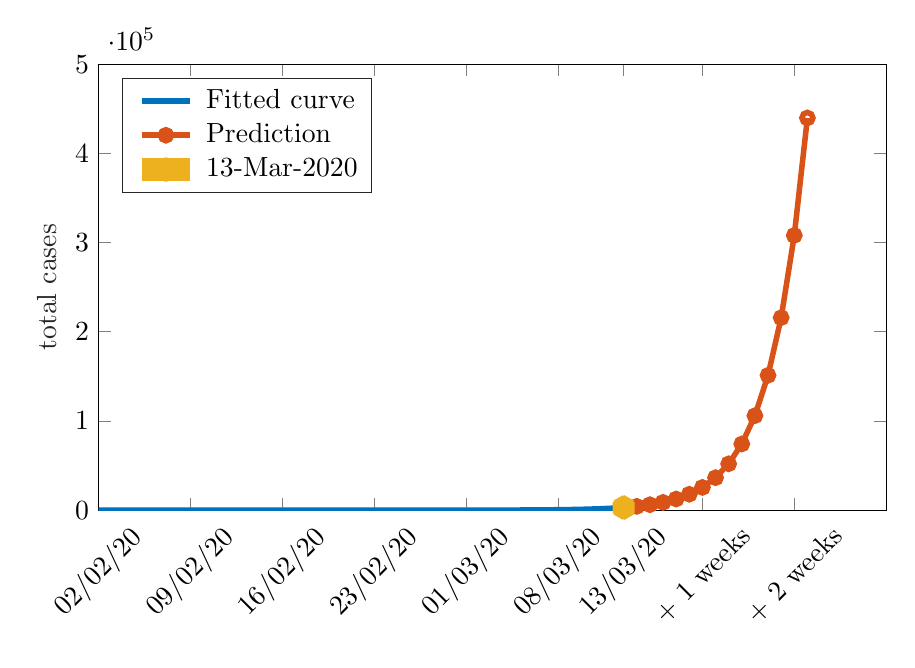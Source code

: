 % This file was created by matlab2tikz.
%
\definecolor{mycolor1}{rgb}{0.0,0.447,0.741}%
\definecolor{mycolor2}{rgb}{0.85,0.325,0.098}%
\definecolor{mycolor3}{rgb}{0.929,0.694,0.125}%
%
\begin{tikzpicture}

\begin{axis}[%
width=10cm,
height=5.665cm,
at={(0cm,0cm)},
scale only axis,
xmin=0,
xmax=60,
xtick={0,7,14,21,28,35,40,46,53},
xticklabels={{02/02/20},{09/02/20},{16/02/20},{23/02/20},{01/03/20},{08/03/20},{13/03/20},{+ 1 weeks},{+ 2 weeks}},
xticklabel style={rotate=45},
ymin=0,
ymax=500000,
ylabel style={font=\color{white!15!black}},
ylabel={total cases},
axis background/.style={fill=white},
legend style={at={(0.03,0.97)}, anchor=north west, legend cell align=left, align=left, draw=white!15!black}
]
\addplot [color=mycolor1, line width=2.0pt]
  table[row sep=crcr]{%
0	0.002\\
7	0.024\\
10	0.07\\
12	0.142\\
13	0.202\\
14	0.289\\
15	0.412\\
16	0.589\\
17	0.84\\
18	1.199\\
19	1.712\\
20	2.443\\
21	3.488\\
22	4.979\\
23	7.107\\
24	10.145\\
25	14.481\\
26	20.672\\
27	29.508\\
28	42.121\\
29	60.126\\
30	85.827\\
31	122.514\\
32	174.883\\
33	249.638\\
34	356.346\\
35	508.668\\
36	726.101\\
37	1036.477\\
38	1479.525\\
39	2111.955\\
40	3014.721\\
};
\addlegendentry{Fitted curve}

\addplot [color=mycolor2, line width=2.0pt, mark=o, mark options={solid, mycolor2}]
  table[row sep=crcr]{%
40	3015\\
41	4303\\
42	6143\\
43	8769\\
44	12517\\
45	17867\\
46	25505\\
47	36407\\
48	51969\\
49	74184\\
50	105894\\
51	151159\\
52	215773\\
53	308006\\
54	439665\\
};
\addlegendentry{Prediction}

\addplot [color=mycolor3, line width=8.0pt, draw=none, mark=asterisk, mark options={solid, mycolor3}]
  table[row sep=crcr]{%
40	2964\\
};
\addlegendentry{13-Mar-2020}

\end{axis}
\end{tikzpicture}%